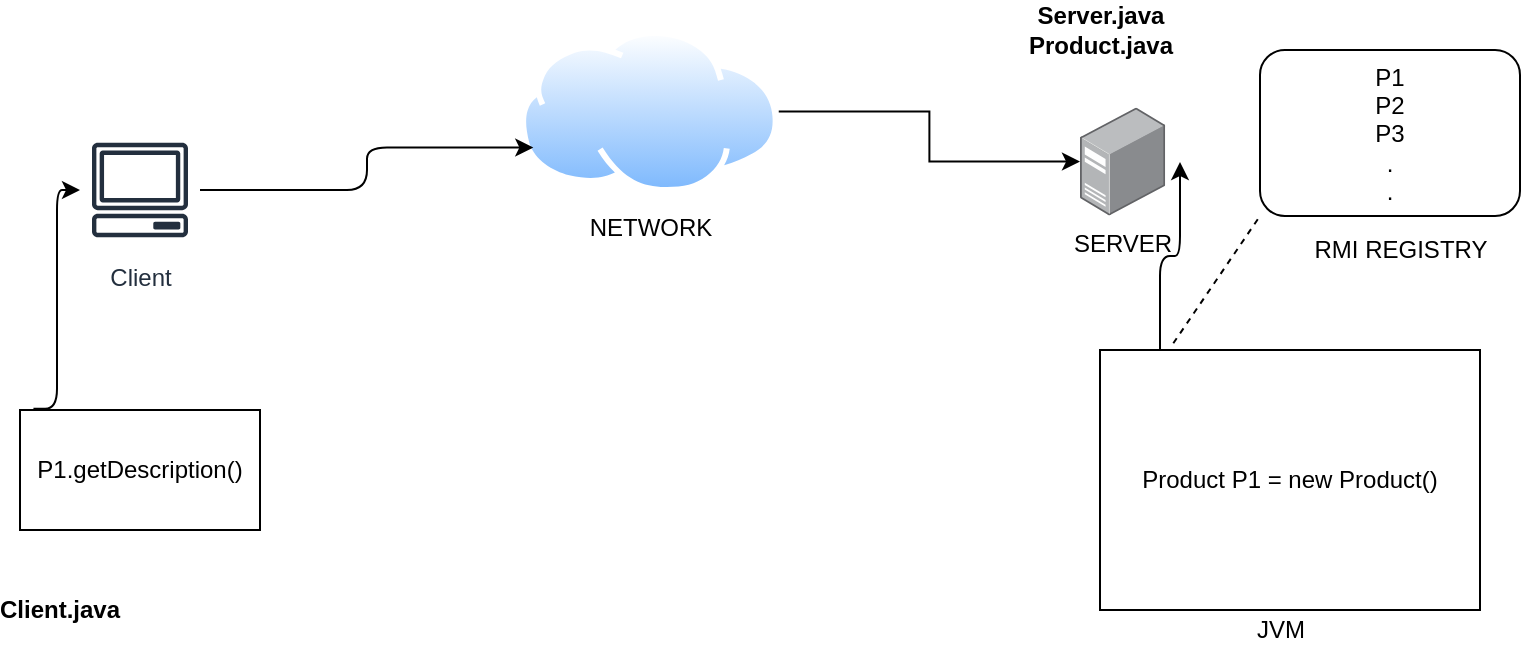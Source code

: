 <mxfile version="14.9.3" type="github">
  <diagram id="2e5GOC_ECQxUpn0FryQw" name="RMICommunication">
    <mxGraphModel dx="843" dy="326" grid="1" gridSize="10" guides="1" tooltips="1" connect="1" arrows="1" fold="1" page="1" pageScale="1" pageWidth="850" pageHeight="1100" math="0" shadow="0">
      <root>
        <mxCell id="0" />
        <mxCell id="1" parent="0" />
        <mxCell id="6MN_6t11uP7ycfmZAtff-3" value="SERVER" style="points=[];aspect=fixed;html=1;align=center;shadow=0;dashed=0;image;image=img/lib/allied_telesis/computer_and_terminals/Server_Desktop.svg;" vertex="1" parent="1">
          <mxGeometry x="620" y="128.75" width="42.6" height="54" as="geometry" />
        </mxCell>
        <mxCell id="6MN_6t11uP7ycfmZAtff-4" value="Client" style="outlineConnect=0;fontColor=#232F3E;gradientColor=none;strokeColor=#232F3E;fillColor=#ffffff;dashed=0;verticalLabelPosition=bottom;verticalAlign=top;align=center;html=1;fontSize=12;fontStyle=0;aspect=fixed;shape=mxgraph.aws4.resourceIcon;resIcon=mxgraph.aws4.client;" vertex="1" parent="1">
          <mxGeometry x="120" y="140" width="60" height="60" as="geometry" />
        </mxCell>
        <mxCell id="6MN_6t11uP7ycfmZAtff-8" style="edgeStyle=orthogonalEdgeStyle;rounded=0;orthogonalLoop=1;jettySize=auto;html=1;exitX=1;exitY=0.5;exitDx=0;exitDy=0;" edge="1" parent="1" source="6MN_6t11uP7ycfmZAtff-5" target="6MN_6t11uP7ycfmZAtff-3">
          <mxGeometry relative="1" as="geometry" />
        </mxCell>
        <mxCell id="6MN_6t11uP7ycfmZAtff-5" value="NETWORK" style="aspect=fixed;perimeter=ellipsePerimeter;html=1;align=center;shadow=0;dashed=0;spacingTop=3;image;image=img/lib/active_directory/internet_cloud.svg;" vertex="1" parent="1">
          <mxGeometry x="340" y="90" width="129.37" height="81.5" as="geometry" />
        </mxCell>
        <mxCell id="6MN_6t11uP7ycfmZAtff-6" value="Product P1 = new Product()" style="rounded=0;whiteSpace=wrap;html=1;" vertex="1" parent="1">
          <mxGeometry x="630" y="250" width="190" height="130" as="geometry" />
        </mxCell>
        <mxCell id="6MN_6t11uP7ycfmZAtff-7" value="" style="edgeStyle=elbowEdgeStyle;elbow=horizontal;endArrow=classic;html=1;entryX=0;entryY=0.75;entryDx=0;entryDy=0;" edge="1" parent="1" source="6MN_6t11uP7ycfmZAtff-4" target="6MN_6t11uP7ycfmZAtff-5">
          <mxGeometry width="50" height="50" relative="1" as="geometry">
            <mxPoint x="170" y="200" as="sourcePoint" />
            <mxPoint x="220" y="150" as="targetPoint" />
          </mxGeometry>
        </mxCell>
        <mxCell id="6MN_6t11uP7ycfmZAtff-9" value="" style="edgeStyle=elbowEdgeStyle;elbow=vertical;endArrow=classic;html=1;" edge="1" parent="1">
          <mxGeometry width="50" height="50" relative="1" as="geometry">
            <mxPoint x="660" y="250" as="sourcePoint" />
            <mxPoint x="670" y="156" as="targetPoint" />
            <Array as="points">
              <mxPoint x="700" y="203" />
            </Array>
          </mxGeometry>
        </mxCell>
        <mxCell id="6MN_6t11uP7ycfmZAtff-10" value="P1.getDescription()" style="rounded=0;whiteSpace=wrap;html=1;" vertex="1" parent="1">
          <mxGeometry x="90" y="280" width="120" height="60" as="geometry" />
        </mxCell>
        <mxCell id="6MN_6t11uP7ycfmZAtff-13" value="" style="edgeStyle=elbowEdgeStyle;elbow=horizontal;endArrow=classic;html=1;exitX=0.056;exitY=-0.011;exitDx=0;exitDy=0;exitPerimeter=0;" edge="1" parent="1" source="6MN_6t11uP7ycfmZAtff-10" target="6MN_6t11uP7ycfmZAtff-4">
          <mxGeometry width="50" height="50" relative="1" as="geometry">
            <mxPoint x="60" y="210" as="sourcePoint" />
            <mxPoint x="110" y="160" as="targetPoint" />
          </mxGeometry>
        </mxCell>
        <mxCell id="6MN_6t11uP7ycfmZAtff-14" value="P1&lt;br&gt;P2&lt;br&gt;P3&lt;br&gt;.&lt;br&gt;.&lt;br&gt;" style="rounded=1;whiteSpace=wrap;html=1;" vertex="1" parent="1">
          <mxGeometry x="710" y="100" width="130" height="83" as="geometry" />
        </mxCell>
        <mxCell id="6MN_6t11uP7ycfmZAtff-15" value="RMI REGISTRY" style="text;html=1;align=center;verticalAlign=middle;resizable=0;points=[];autosize=1;strokeColor=none;" vertex="1" parent="1">
          <mxGeometry x="730" y="190" width="100" height="20" as="geometry" />
        </mxCell>
        <mxCell id="6MN_6t11uP7ycfmZAtff-16" value="JVM" style="text;html=1;align=center;verticalAlign=middle;resizable=0;points=[];autosize=1;strokeColor=none;" vertex="1" parent="1">
          <mxGeometry x="700" y="380" width="40" height="20" as="geometry" />
        </mxCell>
        <mxCell id="6MN_6t11uP7ycfmZAtff-17" value="" style="endArrow=none;dashed=1;html=1;entryX=0;entryY=1;entryDx=0;entryDy=0;exitX=0.193;exitY=-0.026;exitDx=0;exitDy=0;exitPerimeter=0;" edge="1" parent="1" source="6MN_6t11uP7ycfmZAtff-6" target="6MN_6t11uP7ycfmZAtff-14">
          <mxGeometry width="50" height="50" relative="1" as="geometry">
            <mxPoint x="670" y="260" as="sourcePoint" />
            <mxPoint x="720" y="210" as="targetPoint" />
            <Array as="points" />
          </mxGeometry>
        </mxCell>
        <mxCell id="6MN_6t11uP7ycfmZAtff-18" value="&lt;b&gt;Client.java&lt;/b&gt;" style="text;html=1;strokeColor=none;fillColor=none;align=center;verticalAlign=middle;whiteSpace=wrap;rounded=0;" vertex="1" parent="1">
          <mxGeometry x="90" y="370" width="40" height="20" as="geometry" />
        </mxCell>
        <mxCell id="6MN_6t11uP7ycfmZAtff-19" value="&lt;b&gt;Server.java&lt;br&gt;Product.java&lt;/b&gt;" style="text;html=1;align=center;verticalAlign=middle;resizable=0;points=[];autosize=1;strokeColor=none;" vertex="1" parent="1">
          <mxGeometry x="585" y="75" width="90" height="30" as="geometry" />
        </mxCell>
      </root>
    </mxGraphModel>
  </diagram>
</mxfile>
